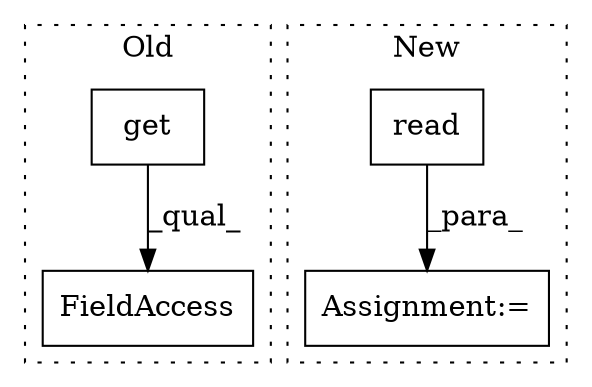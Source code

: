 digraph G {
subgraph cluster0 {
1 [label="get" a="32" s="1238,1254" l="4,1" shape="box"];
3 [label="FieldAccess" a="22" s="1227" l="34" shape="box"];
label = "Old";
style="dotted";
}
subgraph cluster1 {
2 [label="read" a="32" s="1244" l="6" shape="box"];
4 [label="Assignment:=" a="7" s="1208" l="1" shape="box"];
label = "New";
style="dotted";
}
1 -> 3 [label="_qual_"];
2 -> 4 [label="_para_"];
}